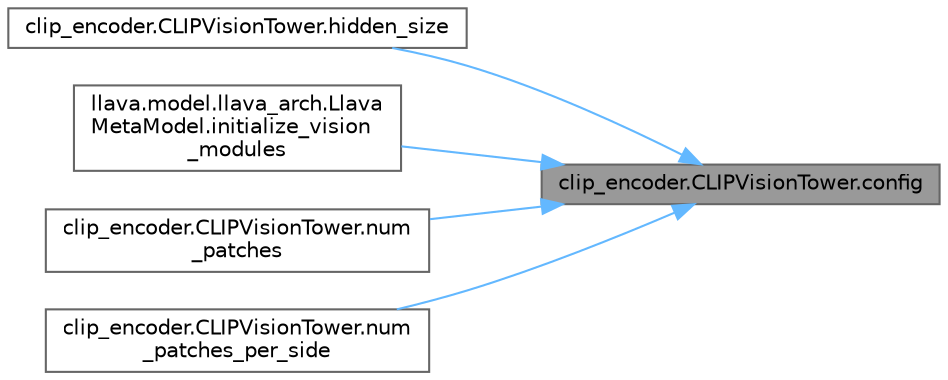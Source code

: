 digraph "clip_encoder.CLIPVisionTower.config"
{
 // LATEX_PDF_SIZE
  bgcolor="transparent";
  edge [fontname=Helvetica,fontsize=10,labelfontname=Helvetica,labelfontsize=10];
  node [fontname=Helvetica,fontsize=10,shape=box,height=0.2,width=0.4];
  rankdir="RL";
  Node1 [id="Node000001",label="clip_encoder.CLIPVisionTower.config",height=0.2,width=0.4,color="gray40", fillcolor="grey60", style="filled", fontcolor="black",tooltip="Vision Tower의 설정"];
  Node1 -> Node2 [id="edge5_Node000001_Node000002",dir="back",color="steelblue1",style="solid",tooltip=" "];
  Node2 [id="Node000002",label="clip_encoder.CLIPVisionTower.hidden_size",height=0.2,width=0.4,color="grey40", fillcolor="white", style="filled",URL="$classclip__encoder_1_1_c_l_i_p_vision_tower.html#a8dfc65569f9763a83d404bf7facd7bad",tooltip="Vision Tower의 히든 크기"];
  Node1 -> Node3 [id="edge6_Node000001_Node000003",dir="back",color="steelblue1",style="solid",tooltip=" "];
  Node3 [id="Node000003",label="llava.model.llava_arch.Llava\lMetaModel.initialize_vision\l_modules",height=0.2,width=0.4,color="grey40", fillcolor="white", style="filled",URL="$classllava_1_1model_1_1llava__arch_1_1_llava_meta_model.html#a8a726bc21a8c68d5c8e795a96ee1704a",tooltip="Vision 모듈을 초기화하는 메서드"];
  Node1 -> Node4 [id="edge7_Node000001_Node000004",dir="back",color="steelblue1",style="solid",tooltip=" "];
  Node4 [id="Node000004",label="clip_encoder.CLIPVisionTower.num\l_patches",height=0.2,width=0.4,color="grey40", fillcolor="white", style="filled",URL="$classclip__encoder_1_1_c_l_i_p_vision_tower.html#a898624ea5895559a8fe5a17b160a680d",tooltip="총 패치 개수"];
  Node1 -> Node5 [id="edge8_Node000001_Node000005",dir="back",color="steelblue1",style="solid",tooltip=" "];
  Node5 [id="Node000005",label="clip_encoder.CLIPVisionTower.num\l_patches_per_side",height=0.2,width=0.4,color="grey40", fillcolor="white", style="filled",URL="$classclip__encoder_1_1_c_l_i_p_vision_tower.html#a402bf44cae8f7b4e1684400721360ad9",tooltip="한 변의 패치 개수"];
}
